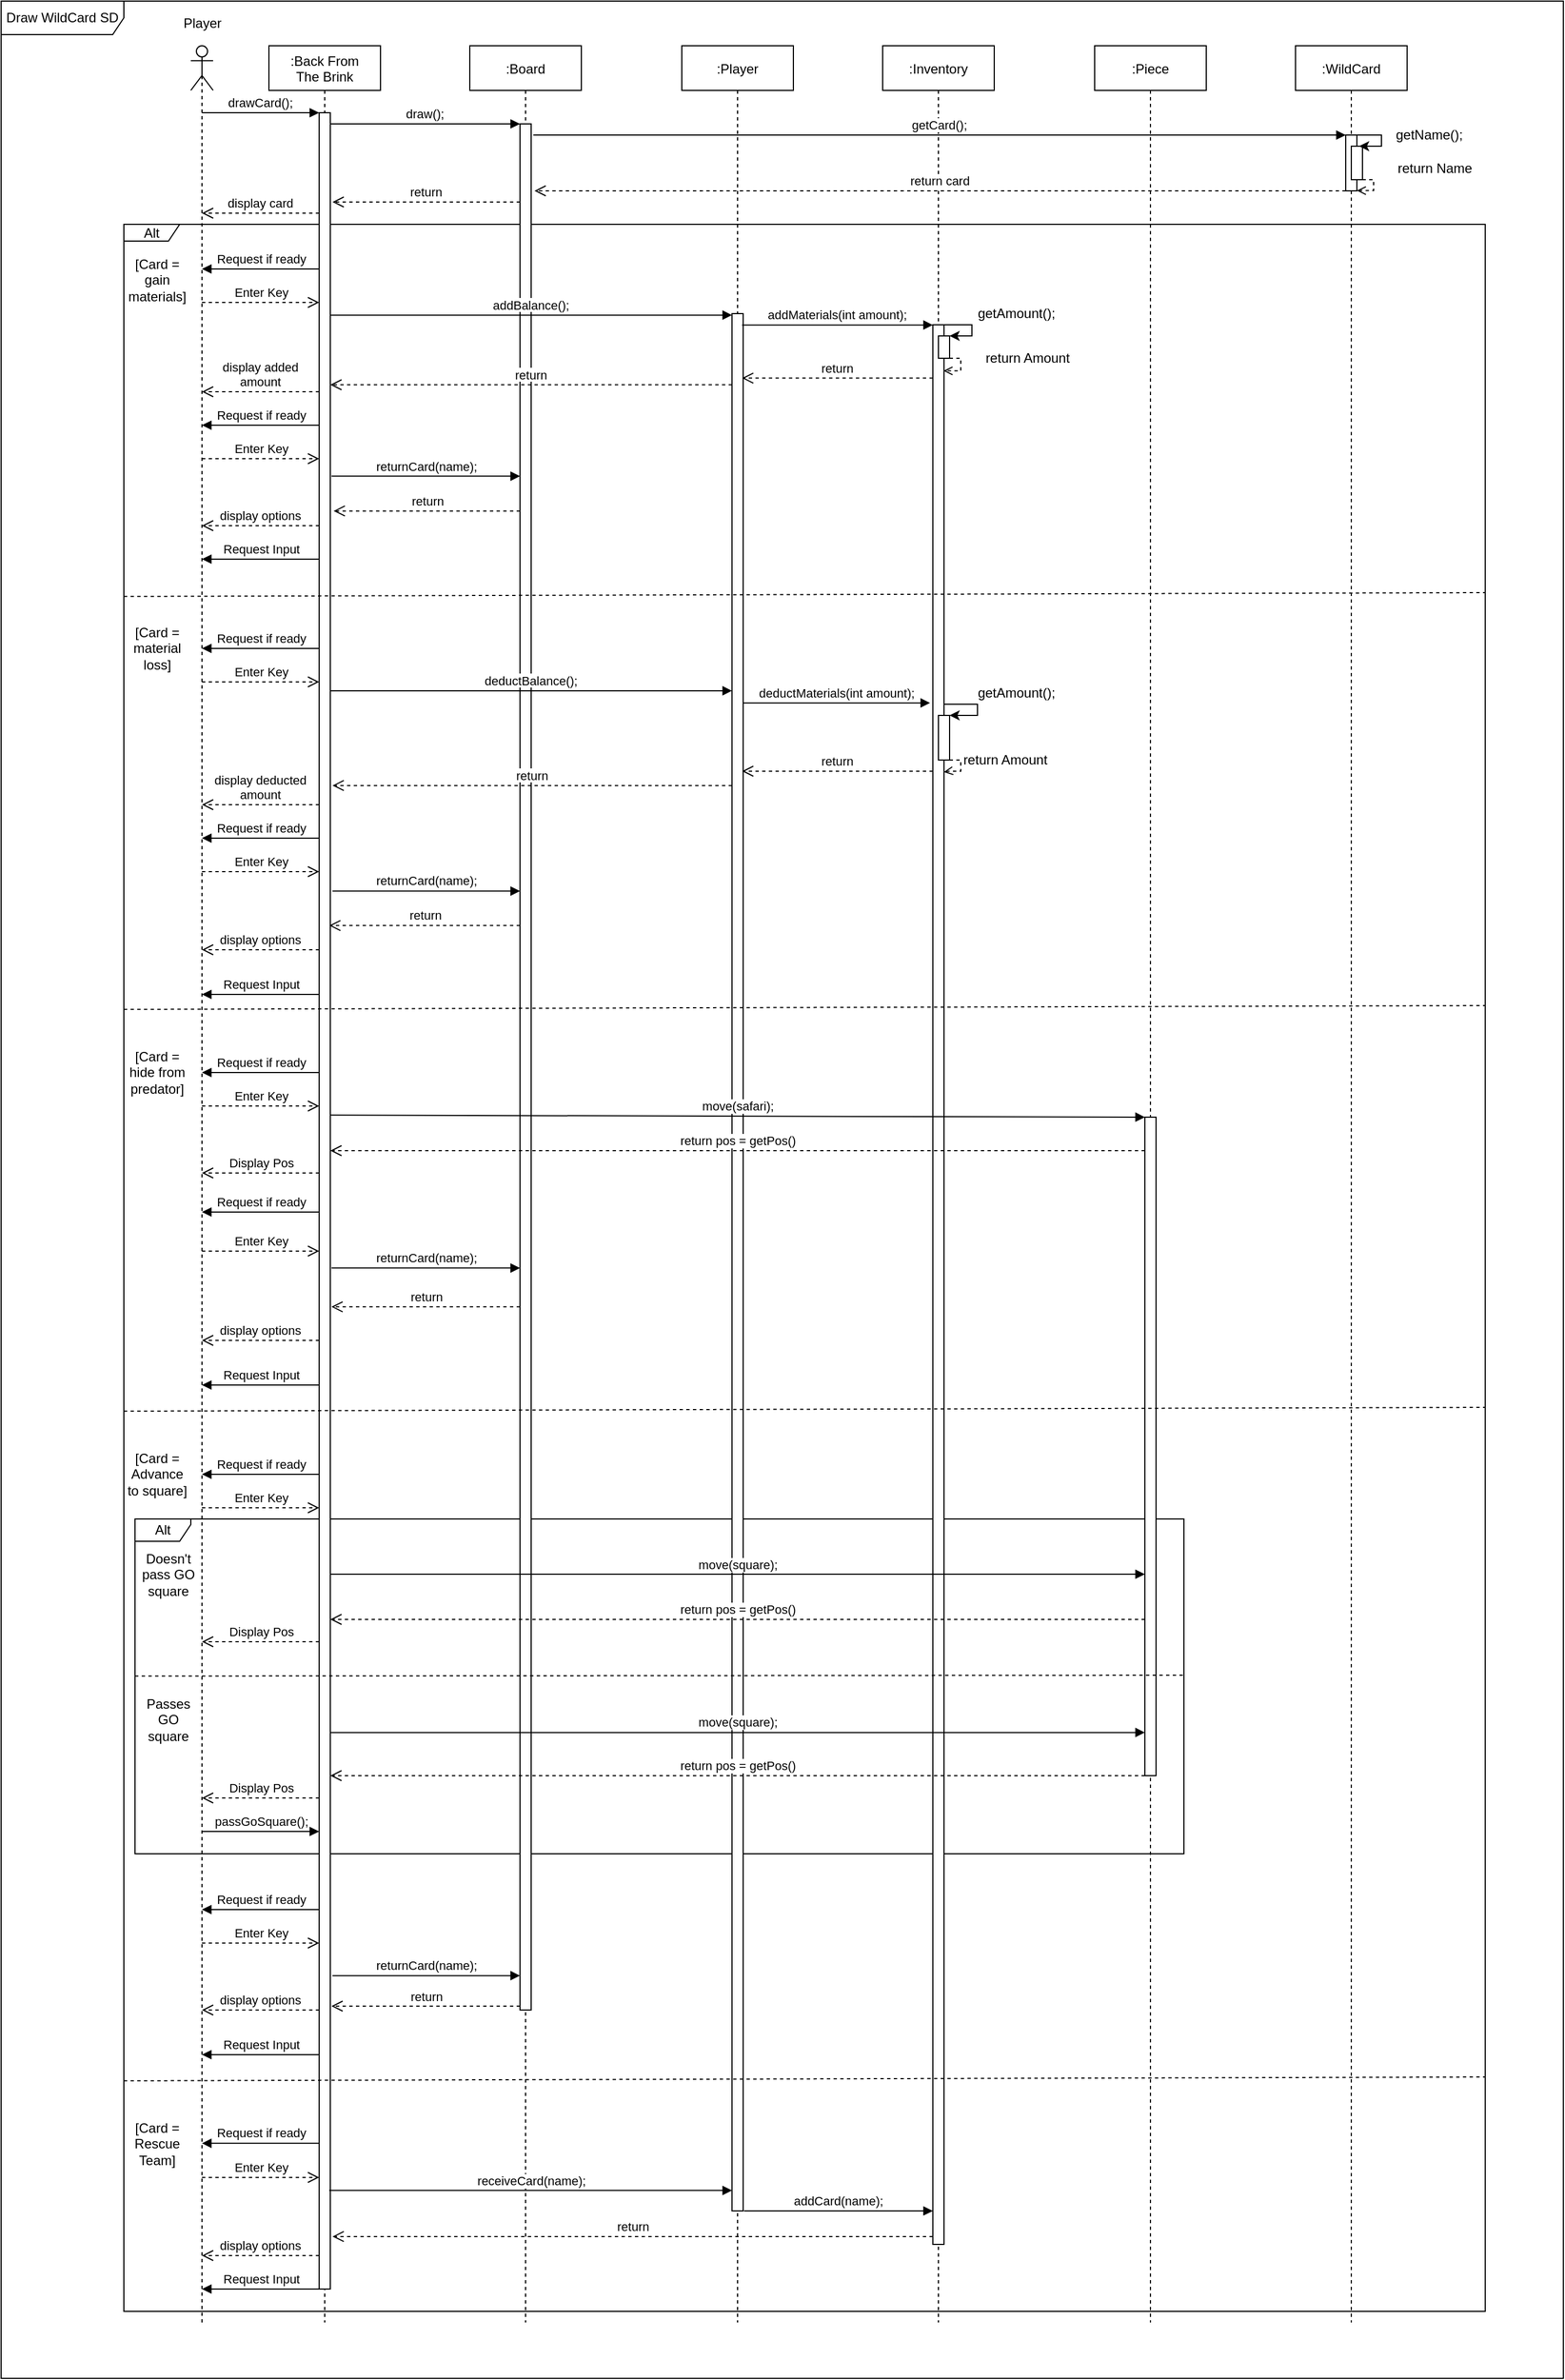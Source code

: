 <mxfile version="13.10.6" type="device"><diagram id="kgpKYQtTHZ0yAKxKKP6v" name="Page-1"><mxGraphModel dx="2272" dy="794" grid="1" gridSize="10" guides="1" tooltips="1" connect="1" arrows="1" fold="1" page="1" pageScale="1" pageWidth="850" pageHeight="1100" math="0" shadow="0"><root><mxCell id="0"/><mxCell id="1" parent="0"/><mxCell id="opA3NiEx491Cx7Dhyc8J-19" value="Alt" style="shape=umlFrame;whiteSpace=wrap;html=1;width=50;height=15;fixDash=0;" parent="1" vertex="1"><mxGeometry x="-10" y="240" width="1220" height="1870" as="geometry"/></mxCell><mxCell id="opA3NiEx491Cx7Dhyc8J-126" value="Alt" style="shape=umlFrame;whiteSpace=wrap;html=1;width=50;height=20;" parent="1" vertex="1"><mxGeometry y="1400" width="940" height="300" as="geometry"/></mxCell><mxCell id="3nuBFxr9cyL0pnOWT2aG-1" value=":Back From&#10;The Brink" style="shape=umlLifeline;perimeter=lifelinePerimeter;container=1;collapsible=0;recursiveResize=0;rounded=0;shadow=0;strokeWidth=1;" parent="1" vertex="1"><mxGeometry x="120" y="80" width="100" height="2040" as="geometry"/></mxCell><mxCell id="3nuBFxr9cyL0pnOWT2aG-2" value="" style="points=[];perimeter=orthogonalPerimeter;rounded=0;shadow=0;strokeWidth=1;" parent="3nuBFxr9cyL0pnOWT2aG-1" vertex="1"><mxGeometry x="45" y="60" width="10" height="1950" as="geometry"/></mxCell><mxCell id="3nuBFxr9cyL0pnOWT2aG-5" value=":Board" style="shape=umlLifeline;perimeter=lifelinePerimeter;container=1;collapsible=0;recursiveResize=0;rounded=0;shadow=0;strokeWidth=1;" parent="1" vertex="1"><mxGeometry x="300" y="80" width="100" height="2040" as="geometry"/></mxCell><mxCell id="3nuBFxr9cyL0pnOWT2aG-6" value="" style="points=[];perimeter=orthogonalPerimeter;rounded=0;shadow=0;strokeWidth=1;" parent="3nuBFxr9cyL0pnOWT2aG-5" vertex="1"><mxGeometry x="45" y="70" width="10" height="1690" as="geometry"/></mxCell><mxCell id="3nuBFxr9cyL0pnOWT2aG-8" value="draw();" style="verticalAlign=bottom;endArrow=block;entryX=0;entryY=0;shadow=0;strokeWidth=1;" parent="1" source="3nuBFxr9cyL0pnOWT2aG-2" target="3nuBFxr9cyL0pnOWT2aG-6" edge="1"><mxGeometry relative="1" as="geometry"><mxPoint x="275" y="160" as="sourcePoint"/></mxGeometry></mxCell><mxCell id="opA3NiEx491Cx7Dhyc8J-1" value="" style="shape=umlActor;verticalLabelPosition=bottom;verticalAlign=top;html=1;outlineConnect=0;" parent="1" vertex="1"><mxGeometry x="50" y="80" width="20" height="40" as="geometry"/></mxCell><mxCell id="opA3NiEx491Cx7Dhyc8J-2" value=":Player" style="shape=umlLifeline;perimeter=lifelinePerimeter;container=1;collapsible=0;recursiveResize=0;rounded=0;shadow=0;strokeWidth=1;" parent="1" vertex="1"><mxGeometry x="490" y="80" width="100" height="2040" as="geometry"/></mxCell><mxCell id="opA3NiEx491Cx7Dhyc8J-3" value="" style="points=[];perimeter=orthogonalPerimeter;rounded=0;shadow=0;strokeWidth=1;" parent="opA3NiEx491Cx7Dhyc8J-2" vertex="1"><mxGeometry x="45" y="240" width="10" height="1700" as="geometry"/></mxCell><mxCell id="opA3NiEx491Cx7Dhyc8J-4" value=":Inventory" style="shape=umlLifeline;perimeter=lifelinePerimeter;container=1;collapsible=0;recursiveResize=0;rounded=0;shadow=0;strokeWidth=1;" parent="1" vertex="1"><mxGeometry x="670" y="80" width="100" height="2040" as="geometry"/></mxCell><mxCell id="opA3NiEx491Cx7Dhyc8J-5" value="" style="points=[];perimeter=orthogonalPerimeter;rounded=0;shadow=0;strokeWidth=1;" parent="opA3NiEx491Cx7Dhyc8J-4" vertex="1"><mxGeometry x="45" y="250" width="10" height="1720" as="geometry"/></mxCell><mxCell id="opA3NiEx491Cx7Dhyc8J-6" value=":Piece" style="shape=umlLifeline;perimeter=lifelinePerimeter;container=1;collapsible=0;recursiveResize=0;rounded=0;shadow=0;strokeWidth=1;" parent="1" vertex="1"><mxGeometry x="860" y="80" width="100" height="2040" as="geometry"/></mxCell><mxCell id="opA3NiEx491Cx7Dhyc8J-7" value="" style="points=[];perimeter=orthogonalPerimeter;rounded=0;shadow=0;strokeWidth=1;" parent="opA3NiEx491Cx7Dhyc8J-6" vertex="1"><mxGeometry x="45" y="960" width="10" height="590" as="geometry"/></mxCell><mxCell id="opA3NiEx491Cx7Dhyc8J-8" value=":WildCard" style="shape=umlLifeline;perimeter=lifelinePerimeter;container=1;collapsible=0;recursiveResize=0;rounded=0;shadow=0;strokeWidth=1;" parent="1" vertex="1"><mxGeometry x="1040" y="80" width="100" height="2040" as="geometry"/></mxCell><mxCell id="opA3NiEx491Cx7Dhyc8J-9" value="" style="points=[];perimeter=orthogonalPerimeter;rounded=0;shadow=0;strokeWidth=1;" parent="opA3NiEx491Cx7Dhyc8J-8" vertex="1"><mxGeometry x="45" y="80" width="10" height="50" as="geometry"/></mxCell><mxCell id="opA3NiEx491Cx7Dhyc8J-110" value="" style="rounded=0;whiteSpace=wrap;html=1;" parent="opA3NiEx491Cx7Dhyc8J-8" vertex="1"><mxGeometry x="50" y="90" width="10" height="30" as="geometry"/></mxCell><mxCell id="opA3NiEx491Cx7Dhyc8J-10" value="" style="endArrow=none;dashed=1;html=1;entryX=0.5;entryY=0.5;entryDx=0;entryDy=0;entryPerimeter=0;" parent="1" target="opA3NiEx491Cx7Dhyc8J-1" edge="1"><mxGeometry width="50" height="50" relative="1" as="geometry"><mxPoint x="60" y="2120" as="sourcePoint"/><mxPoint x="80" y="200" as="targetPoint"/></mxGeometry></mxCell><mxCell id="opA3NiEx491Cx7Dhyc8J-12" value="drawCard();" style="verticalAlign=bottom;endArrow=block;shadow=0;strokeWidth=1;" parent="1" target="3nuBFxr9cyL0pnOWT2aG-2" edge="1"><mxGeometry relative="1" as="geometry"><mxPoint x="60" y="140.0" as="sourcePoint"/><mxPoint x="230" y="140.0" as="targetPoint"/></mxGeometry></mxCell><mxCell id="opA3NiEx491Cx7Dhyc8J-15" value="getCard();" style="verticalAlign=bottom;endArrow=block;shadow=0;strokeWidth=1;" parent="1" target="opA3NiEx491Cx7Dhyc8J-9" edge="1"><mxGeometry relative="1" as="geometry"><mxPoint x="357" y="160" as="sourcePoint"/><mxPoint x="530" y="160.0" as="targetPoint"/></mxGeometry></mxCell><mxCell id="opA3NiEx491Cx7Dhyc8J-16" value="return card" style="verticalAlign=bottom;endArrow=open;dashed=1;endSize=8;shadow=0;strokeWidth=1;" parent="1" source="opA3NiEx491Cx7Dhyc8J-9" edge="1"><mxGeometry relative="1" as="geometry"><mxPoint x="358" y="210" as="targetPoint"/><mxPoint x="1260" y="190" as="sourcePoint"/></mxGeometry></mxCell><mxCell id="opA3NiEx491Cx7Dhyc8J-17" value="return" style="verticalAlign=bottom;endArrow=open;dashed=1;endSize=8;shadow=0;strokeWidth=1;" parent="1" source="3nuBFxr9cyL0pnOWT2aG-6" edge="1"><mxGeometry relative="1" as="geometry"><mxPoint x="177" y="220" as="targetPoint"/><mxPoint x="350" y="210" as="sourcePoint"/></mxGeometry></mxCell><mxCell id="opA3NiEx491Cx7Dhyc8J-18" value="display card" style="verticalAlign=bottom;endArrow=open;dashed=1;endSize=8;shadow=0;strokeWidth=1;" parent="1" source="3nuBFxr9cyL0pnOWT2aG-2" edge="1"><mxGeometry relative="1" as="geometry"><mxPoint x="60" y="230" as="targetPoint"/><mxPoint x="230" y="222.96" as="sourcePoint"/></mxGeometry></mxCell><mxCell id="opA3NiEx491Cx7Dhyc8J-20" value="[Card = &lt;br&gt;gain materials]" style="text;html=1;strokeColor=none;fillColor=none;align=center;verticalAlign=middle;whiteSpace=wrap;rounded=0;" parent="1" vertex="1"><mxGeometry x="-10" y="280" width="60" height="20" as="geometry"/></mxCell><mxCell id="opA3NiEx491Cx7Dhyc8J-21" value="addBalance();" style="verticalAlign=bottom;endArrow=block;shadow=0;strokeWidth=1;exitX=1;exitY=0.093;exitDx=0;exitDy=0;exitPerimeter=0;" parent="1" source="3nuBFxr9cyL0pnOWT2aG-2" target="opA3NiEx491Cx7Dhyc8J-3" edge="1"><mxGeometry relative="1" as="geometry"><mxPoint x="180" y="320.0" as="sourcePoint"/><mxPoint x="1078" y="320.0" as="targetPoint"/></mxGeometry></mxCell><mxCell id="opA3NiEx491Cx7Dhyc8J-22" value="Request if ready" style="html=1;verticalAlign=bottom;endArrow=block;" parent="1" source="3nuBFxr9cyL0pnOWT2aG-2" edge="1"><mxGeometry width="80" relative="1" as="geometry"><mxPoint x="165" y="280" as="sourcePoint"/><mxPoint x="60" y="280" as="targetPoint"/><Array as="points"/></mxGeometry></mxCell><mxCell id="opA3NiEx491Cx7Dhyc8J-23" value="Enter Key" style="html=1;verticalAlign=bottom;endArrow=open;dashed=1;endSize=8;" parent="1" edge="1"><mxGeometry relative="1" as="geometry"><mxPoint x="60" y="310" as="sourcePoint"/><mxPoint x="165" y="310" as="targetPoint"/><Array as="points"/></mxGeometry></mxCell><mxCell id="opA3NiEx491Cx7Dhyc8J-24" value="addMaterials(int amount);" style="verticalAlign=bottom;endArrow=block;shadow=0;strokeWidth=1;exitX=0.9;exitY=0.006;exitDx=0;exitDy=0;exitPerimeter=0;" parent="1" source="opA3NiEx491Cx7Dhyc8J-3" target="opA3NiEx491Cx7Dhyc8J-5" edge="1"><mxGeometry relative="1" as="geometry"><mxPoint x="550" y="340.0" as="sourcePoint"/><mxPoint x="720" y="340.0" as="targetPoint"/></mxGeometry></mxCell><mxCell id="opA3NiEx491Cx7Dhyc8J-26" value="getAmount();" style="text;html=1;strokeColor=none;fillColor=none;align=center;verticalAlign=middle;whiteSpace=wrap;rounded=0;" parent="1" vertex="1"><mxGeometry x="770" y="310" width="40" height="20" as="geometry"/></mxCell><mxCell id="opA3NiEx491Cx7Dhyc8J-27" value="" style="rounded=0;whiteSpace=wrap;html=1;" parent="1" vertex="1"><mxGeometry x="720" y="340" width="10" height="20" as="geometry"/></mxCell><mxCell id="opA3NiEx491Cx7Dhyc8J-25" style="edgeStyle=orthogonalEdgeStyle;rounded=0;orthogonalLoop=1;jettySize=auto;html=1;entryX=1;entryY=0;entryDx=0;entryDy=0;" parent="1" target="opA3NiEx491Cx7Dhyc8J-27" edge="1"><mxGeometry relative="1" as="geometry"><Array as="points"><mxPoint x="750" y="330"/><mxPoint x="750" y="340"/></Array><mxPoint x="725" y="330" as="sourcePoint"/><mxPoint x="740" y="339" as="targetPoint"/></mxGeometry></mxCell><mxCell id="opA3NiEx491Cx7Dhyc8J-28" style="edgeStyle=orthogonalEdgeStyle;rounded=0;orthogonalLoop=1;jettySize=auto;html=1;dashed=1;entryX=0.955;entryY=0.024;entryDx=0;entryDy=0;entryPerimeter=0;endArrow=open;endFill=0;" parent="1" target="opA3NiEx491Cx7Dhyc8J-5" edge="1"><mxGeometry relative="1" as="geometry"><mxPoint x="730" y="360" as="sourcePoint"/><mxPoint x="730" y="372" as="targetPoint"/><Array as="points"><mxPoint x="740" y="360"/><mxPoint x="740" y="371"/></Array></mxGeometry></mxCell><mxCell id="opA3NiEx491Cx7Dhyc8J-29" value="return Amount" style="text;html=1;strokeColor=none;fillColor=none;align=center;verticalAlign=middle;whiteSpace=wrap;rounded=0;" parent="1" vertex="1"><mxGeometry x="760" y="350" width="80" height="20" as="geometry"/></mxCell><mxCell id="opA3NiEx491Cx7Dhyc8J-30" value="return" style="verticalAlign=bottom;endArrow=open;dashed=1;endSize=8;shadow=0;strokeWidth=1;entryX=0.9;entryY=0.034;entryDx=0;entryDy=0;entryPerimeter=0;" parent="1" source="opA3NiEx491Cx7Dhyc8J-5" target="opA3NiEx491Cx7Dhyc8J-3" edge="1"><mxGeometry relative="1" as="geometry"><mxPoint x="540" y="390" as="targetPoint"/><mxPoint x="708" y="390" as="sourcePoint"/></mxGeometry></mxCell><mxCell id="opA3NiEx491Cx7Dhyc8J-31" value="return" style="verticalAlign=bottom;endArrow=open;dashed=1;endSize=8;shadow=0;strokeWidth=1;entryX=1;entryY=0.125;entryDx=0;entryDy=0;entryPerimeter=0;" parent="1" source="opA3NiEx491Cx7Dhyc8J-3" target="3nuBFxr9cyL0pnOWT2aG-2" edge="1"><mxGeometry relative="1" as="geometry"><mxPoint x="530" y="400.23" as="targetPoint"/><mxPoint x="700.48" y="400.23" as="sourcePoint"/></mxGeometry></mxCell><mxCell id="opA3NiEx491Cx7Dhyc8J-32" value="display added&#10;amount" style="verticalAlign=bottom;endArrow=open;dashed=1;endSize=8;shadow=0;strokeWidth=1;" parent="1" source="3nuBFxr9cyL0pnOWT2aG-2" edge="1"><mxGeometry relative="1" as="geometry"><mxPoint x="60" y="390" as="targetPoint"/><mxPoint x="165" y="410" as="sourcePoint"/></mxGeometry></mxCell><mxCell id="opA3NiEx491Cx7Dhyc8J-33" value="Request if ready" style="html=1;verticalAlign=bottom;endArrow=block;" parent="1" source="3nuBFxr9cyL0pnOWT2aG-2" edge="1"><mxGeometry width="80" relative="1" as="geometry"><mxPoint x="165" y="440" as="sourcePoint"/><mxPoint x="60" y="420" as="targetPoint"/><Array as="points"/></mxGeometry></mxCell><mxCell id="opA3NiEx491Cx7Dhyc8J-34" value="Enter Key" style="html=1;verticalAlign=bottom;endArrow=open;dashed=1;endSize=8;" parent="1" target="3nuBFxr9cyL0pnOWT2aG-2" edge="1"><mxGeometry relative="1" as="geometry"><mxPoint x="60" y="450" as="sourcePoint"/><mxPoint x="165" y="470" as="targetPoint"/><Array as="points"/></mxGeometry></mxCell><mxCell id="opA3NiEx491Cx7Dhyc8J-35" value="returnCard(name);" style="html=1;verticalAlign=bottom;endArrow=block;exitX=1.1;exitY=0.167;exitDx=0;exitDy=0;exitPerimeter=0;" parent="1" source="3nuBFxr9cyL0pnOWT2aG-2" target="3nuBFxr9cyL0pnOWT2aG-6" edge="1"><mxGeometry width="80" relative="1" as="geometry"><mxPoint x="175" y="480" as="sourcePoint"/><mxPoint x="525" y="480" as="targetPoint"/><Array as="points"/></mxGeometry></mxCell><mxCell id="opA3NiEx491Cx7Dhyc8J-39" value="return" style="html=1;verticalAlign=bottom;endArrow=open;dashed=1;endSize=8;entryX=1.3;entryY=0.183;entryDx=0;entryDy=0;entryPerimeter=0;" parent="1" source="3nuBFxr9cyL0pnOWT2aG-6" target="3nuBFxr9cyL0pnOWT2aG-2" edge="1"><mxGeometry relative="1" as="geometry"><mxPoint x="175" y="530.0" as="targetPoint"/><mxPoint x="345.24" y="530.0" as="sourcePoint"/><Array as="points"/></mxGeometry></mxCell><mxCell id="opA3NiEx491Cx7Dhyc8J-40" value="display options" style="verticalAlign=bottom;endArrow=open;dashed=1;endSize=8;shadow=0;strokeWidth=1;" parent="1" source="3nuBFxr9cyL0pnOWT2aG-2" edge="1"><mxGeometry relative="1" as="geometry"><mxPoint x="60" y="510" as="targetPoint"/><mxPoint x="165" y="540" as="sourcePoint"/></mxGeometry></mxCell><mxCell id="opA3NiEx491Cx7Dhyc8J-41" value="Request Input" style="html=1;verticalAlign=bottom;endArrow=block;" parent="1" source="3nuBFxr9cyL0pnOWT2aG-2" edge="1"><mxGeometry width="80" relative="1" as="geometry"><mxPoint x="165" y="570" as="sourcePoint"/><mxPoint x="60" y="540" as="targetPoint"/><Array as="points"/></mxGeometry></mxCell><mxCell id="opA3NiEx491Cx7Dhyc8J-42" value="" style="html=1;verticalAlign=bottom;endArrow=none;dashed=1;endSize=8;endFill=0;exitX=-0.002;exitY=0.573;exitDx=0;exitDy=0;exitPerimeter=0;" parent="1" edge="1"><mxGeometry relative="1" as="geometry"><mxPoint x="-10" y="573.43" as="sourcePoint"/><mxPoint x="1210" y="570" as="targetPoint"/><Array as="points"/></mxGeometry></mxCell><mxCell id="opA3NiEx491Cx7Dhyc8J-43" value="[Card = material loss]" style="text;html=1;strokeColor=none;fillColor=none;align=center;verticalAlign=middle;whiteSpace=wrap;rounded=0;" parent="1" vertex="1"><mxGeometry x="-10" y="610" width="60" height="20" as="geometry"/></mxCell><mxCell id="opA3NiEx491Cx7Dhyc8J-44" value="Request if ready" style="html=1;verticalAlign=bottom;endArrow=block;" parent="1" edge="1"><mxGeometry width="80" relative="1" as="geometry"><mxPoint x="165" y="620" as="sourcePoint"/><mxPoint x="60" y="620" as="targetPoint"/><Array as="points"/></mxGeometry></mxCell><mxCell id="opA3NiEx491Cx7Dhyc8J-45" value="Enter Key" style="html=1;verticalAlign=bottom;endArrow=open;dashed=1;endSize=8;" parent="1" edge="1"><mxGeometry relative="1" as="geometry"><mxPoint x="60" y="650" as="sourcePoint"/><mxPoint x="165" y="650" as="targetPoint"/><Array as="points"/></mxGeometry></mxCell><mxCell id="opA3NiEx491Cx7Dhyc8J-46" value="deductBalance();" style="verticalAlign=bottom;endArrow=block;shadow=0;strokeWidth=1;exitX=1;exitY=0.258;exitDx=0;exitDy=0;exitPerimeter=0;" parent="1" edge="1"><mxGeometry relative="1" as="geometry"><mxPoint x="175" y="657.94" as="sourcePoint"/><mxPoint x="535" y="657.94" as="targetPoint"/></mxGeometry></mxCell><mxCell id="opA3NiEx491Cx7Dhyc8J-47" value="deductMaterials(int amount);" style="verticalAlign=bottom;endArrow=block;shadow=0;strokeWidth=1;entryX=-0.25;entryY=0.197;entryDx=0;entryDy=0;entryPerimeter=0;" parent="1" source="opA3NiEx491Cx7Dhyc8J-3" target="opA3NiEx491Cx7Dhyc8J-5" edge="1"><mxGeometry relative="1" as="geometry"><mxPoint x="548" y="787.56" as="sourcePoint"/><mxPoint x="715" y="787.56" as="targetPoint"/></mxGeometry></mxCell><mxCell id="opA3NiEx491Cx7Dhyc8J-49" value="" style="rounded=0;whiteSpace=wrap;html=1;" parent="1" vertex="1"><mxGeometry x="720" y="680" width="10" height="40" as="geometry"/></mxCell><mxCell id="opA3NiEx491Cx7Dhyc8J-50" value="getAmount();" style="text;html=1;strokeColor=none;fillColor=none;align=center;verticalAlign=middle;whiteSpace=wrap;rounded=0;" parent="1" vertex="1"><mxGeometry x="770" y="650" width="40" height="20" as="geometry"/></mxCell><mxCell id="opA3NiEx491Cx7Dhyc8J-51" style="edgeStyle=orthogonalEdgeStyle;rounded=0;orthogonalLoop=1;jettySize=auto;html=1;dashed=1;endArrow=open;endFill=0;entryX=0.982;entryY=0.233;entryDx=0;entryDy=0;entryPerimeter=0;" parent="1" target="opA3NiEx491Cx7Dhyc8J-5" edge="1"><mxGeometry relative="1" as="geometry"><mxPoint x="730" y="720" as="sourcePoint"/><mxPoint x="730" y="735" as="targetPoint"/><Array as="points"><mxPoint x="740" y="720"/><mxPoint x="740" y="730"/><mxPoint x="730" y="730"/></Array></mxGeometry></mxCell><mxCell id="opA3NiEx491Cx7Dhyc8J-52" value="return Amount" style="text;html=1;strokeColor=none;fillColor=none;align=center;verticalAlign=middle;whiteSpace=wrap;rounded=0;" parent="1" vertex="1"><mxGeometry x="740" y="710" width="80" height="20" as="geometry"/></mxCell><mxCell id="opA3NiEx491Cx7Dhyc8J-53" value="return" style="verticalAlign=bottom;endArrow=open;dashed=1;endSize=8;shadow=0;strokeWidth=1;" parent="1" source="opA3NiEx491Cx7Dhyc8J-5" edge="1"><mxGeometry relative="1" as="geometry"><mxPoint x="544" y="730" as="targetPoint"/><mxPoint x="715" y="841" as="sourcePoint"/></mxGeometry></mxCell><mxCell id="opA3NiEx491Cx7Dhyc8J-54" value="return" style="verticalAlign=bottom;endArrow=open;dashed=1;endSize=8;shadow=0;strokeWidth=1;entryX=1.2;entryY=0.302;entryDx=0;entryDy=0;entryPerimeter=0;" parent="1" edge="1"><mxGeometry relative="1" as="geometry"><mxPoint x="177" y="742.86" as="targetPoint"/><mxPoint x="535" y="742.86" as="sourcePoint"/></mxGeometry></mxCell><mxCell id="opA3NiEx491Cx7Dhyc8J-55" value="display deducted&#10;amount" style="verticalAlign=bottom;endArrow=open;dashed=1;endSize=8;shadow=0;strokeWidth=1;" parent="1" edge="1"><mxGeometry relative="1" as="geometry"><mxPoint x="60" y="760" as="targetPoint"/><mxPoint x="165" y="760" as="sourcePoint"/></mxGeometry></mxCell><mxCell id="opA3NiEx491Cx7Dhyc8J-56" value="Request if ready" style="html=1;verticalAlign=bottom;endArrow=block;" parent="1" edge="1"><mxGeometry width="80" relative="1" as="geometry"><mxPoint x="165" y="790" as="sourcePoint"/><mxPoint x="60" y="790" as="targetPoint"/><Array as="points"/></mxGeometry></mxCell><mxCell id="opA3NiEx491Cx7Dhyc8J-57" value="Enter Key" style="html=1;verticalAlign=bottom;endArrow=open;dashed=1;endSize=8;" parent="1" edge="1"><mxGeometry relative="1" as="geometry"><mxPoint x="60" y="820" as="sourcePoint"/><mxPoint x="165" y="820" as="targetPoint"/><Array as="points"/></mxGeometry></mxCell><mxCell id="opA3NiEx491Cx7Dhyc8J-58" value="returnCard(name);" style="html=1;verticalAlign=bottom;endArrow=block;exitX=1.1;exitY=0.526;exitDx=0;exitDy=0;exitPerimeter=0;" parent="1" edge="1"><mxGeometry width="80" relative="1" as="geometry"><mxPoint x="176" y="1175.18" as="sourcePoint"/><mxPoint x="345" y="1175.18" as="targetPoint"/><Array as="points"/></mxGeometry></mxCell><mxCell id="opA3NiEx491Cx7Dhyc8J-62" value="return" style="html=1;verticalAlign=bottom;endArrow=open;dashed=1;endSize=8;entryX=1.1;entryY=0.544;entryDx=0;entryDy=0;entryPerimeter=0;" parent="1" edge="1"><mxGeometry relative="1" as="geometry"><mxPoint x="176" y="1209.92" as="targetPoint"/><mxPoint x="345" y="1209.92" as="sourcePoint"/><Array as="points"/></mxGeometry></mxCell><mxCell id="opA3NiEx491Cx7Dhyc8J-63" value="display options" style="verticalAlign=bottom;endArrow=open;dashed=1;endSize=8;shadow=0;strokeWidth=1;" parent="1" edge="1"><mxGeometry relative="1" as="geometry"><mxPoint x="60" y="890" as="targetPoint"/><mxPoint x="165" y="890" as="sourcePoint"/></mxGeometry></mxCell><mxCell id="opA3NiEx491Cx7Dhyc8J-64" value="Request Input" style="html=1;verticalAlign=bottom;endArrow=block;" parent="1" edge="1"><mxGeometry width="80" relative="1" as="geometry"><mxPoint x="165" y="930" as="sourcePoint"/><mxPoint x="60" y="930" as="targetPoint"/><Array as="points"/></mxGeometry></mxCell><mxCell id="opA3NiEx491Cx7Dhyc8J-65" value="" style="html=1;verticalAlign=bottom;endArrow=none;dashed=1;endSize=8;endFill=0;exitX=-0.002;exitY=0.573;exitDx=0;exitDy=0;exitPerimeter=0;" parent="1" edge="1"><mxGeometry relative="1" as="geometry"><mxPoint x="-10" y="943.43" as="sourcePoint"/><mxPoint x="1210" y="940" as="targetPoint"/><Array as="points"/></mxGeometry></mxCell><mxCell id="opA3NiEx491Cx7Dhyc8J-66" value="[Card = hide from predator]" style="text;html=1;strokeColor=none;fillColor=none;align=center;verticalAlign=middle;whiteSpace=wrap;rounded=0;" parent="1" vertex="1"><mxGeometry x="-10" y="990" width="60" height="20" as="geometry"/></mxCell><mxCell id="opA3NiEx491Cx7Dhyc8J-68" value="Request if ready" style="html=1;verticalAlign=bottom;endArrow=block;" parent="1" edge="1"><mxGeometry width="80" relative="1" as="geometry"><mxPoint x="165" y="1000" as="sourcePoint"/><mxPoint x="60" y="1000" as="targetPoint"/><Array as="points"/></mxGeometry></mxCell><mxCell id="opA3NiEx491Cx7Dhyc8J-69" value="Enter Key" style="html=1;verticalAlign=bottom;endArrow=open;dashed=1;endSize=8;" parent="1" edge="1"><mxGeometry relative="1" as="geometry"><mxPoint x="60" y="1030" as="sourcePoint"/><mxPoint x="165" y="1030" as="targetPoint"/><Array as="points"/></mxGeometry></mxCell><mxCell id="opA3NiEx491Cx7Dhyc8J-70" value="move(safari);" style="html=1;verticalAlign=bottom;endArrow=block;exitX=1;exitY=0.455;exitDx=0;exitDy=0;exitPerimeter=0;" parent="1" target="opA3NiEx491Cx7Dhyc8J-7" edge="1"><mxGeometry width="80" relative="1" as="geometry"><mxPoint x="175" y="1038.15" as="sourcePoint"/><mxPoint x="739.5" y="1100" as="targetPoint"/><Array as="points"/></mxGeometry></mxCell><mxCell id="opA3NiEx491Cx7Dhyc8J-71" value="return pos = getPos()" style="html=1;verticalAlign=bottom;endArrow=open;dashed=1;endSize=8;" parent="1" source="opA3NiEx491Cx7Dhyc8J-7" edge="1"><mxGeometry relative="1" as="geometry"><mxPoint x="175" y="1070" as="targetPoint"/><mxPoint x="730.43" y="1130" as="sourcePoint"/><Array as="points"><mxPoint x="500" y="1070"/></Array></mxGeometry></mxCell><mxCell id="opA3NiEx491Cx7Dhyc8J-72" value="Display Pos" style="html=1;verticalAlign=bottom;endArrow=open;dashed=1;endSize=8;" parent="1" edge="1"><mxGeometry relative="1" as="geometry"><mxPoint x="60" y="1090" as="targetPoint"/><mxPoint x="165" y="1090" as="sourcePoint"/><Array as="points"/></mxGeometry></mxCell><mxCell id="opA3NiEx491Cx7Dhyc8J-73" value="Request if ready" style="html=1;verticalAlign=bottom;endArrow=block;" parent="1" edge="1"><mxGeometry width="80" relative="1" as="geometry"><mxPoint x="165" y="1125" as="sourcePoint"/><mxPoint x="60" y="1125" as="targetPoint"/><Array as="points"/></mxGeometry></mxCell><mxCell id="opA3NiEx491Cx7Dhyc8J-74" value="Enter Key" style="html=1;verticalAlign=bottom;endArrow=open;dashed=1;endSize=8;" parent="1" edge="1"><mxGeometry relative="1" as="geometry"><mxPoint x="60" y="1160" as="sourcePoint"/><mxPoint x="165" y="1160" as="targetPoint"/><Array as="points"/></mxGeometry></mxCell><mxCell id="opA3NiEx491Cx7Dhyc8J-75" value="returnCard(name);" style="html=1;verticalAlign=bottom;endArrow=block;exitX=1.2;exitY=0.351;exitDx=0;exitDy=0;exitPerimeter=0;" parent="1" edge="1"><mxGeometry width="80" relative="1" as="geometry"><mxPoint x="177" y="837.43" as="sourcePoint"/><mxPoint x="345" y="837.43" as="targetPoint"/><Array as="points"/></mxGeometry></mxCell><mxCell id="opA3NiEx491Cx7Dhyc8J-79" value="return" style="html=1;verticalAlign=bottom;endArrow=open;dashed=1;endSize=8;entryX=0.9;entryY=0.367;entryDx=0;entryDy=0;entryPerimeter=0;" parent="1" edge="1"><mxGeometry relative="1" as="geometry"><mxPoint x="174" y="868.31" as="targetPoint"/><mxPoint x="345" y="868.31" as="sourcePoint"/><Array as="points"/></mxGeometry></mxCell><mxCell id="opA3NiEx491Cx7Dhyc8J-80" value="display options" style="verticalAlign=bottom;endArrow=open;dashed=1;endSize=8;shadow=0;strokeWidth=1;" parent="1" edge="1"><mxGeometry relative="1" as="geometry"><mxPoint x="60" y="1240" as="targetPoint"/><mxPoint x="165" y="1240" as="sourcePoint"/></mxGeometry></mxCell><mxCell id="opA3NiEx491Cx7Dhyc8J-81" value="Request Input" style="html=1;verticalAlign=bottom;endArrow=block;" parent="1" edge="1"><mxGeometry width="80" relative="1" as="geometry"><mxPoint x="165" y="1280" as="sourcePoint"/><mxPoint x="60" y="1280" as="targetPoint"/><Array as="points"/></mxGeometry></mxCell><mxCell id="opA3NiEx491Cx7Dhyc8J-82" value="" style="html=1;verticalAlign=bottom;endArrow=none;dashed=1;endSize=8;endFill=0;exitX=-0.002;exitY=0.573;exitDx=0;exitDy=0;exitPerimeter=0;" parent="1" edge="1"><mxGeometry relative="1" as="geometry"><mxPoint x="-10" y="1303.43" as="sourcePoint"/><mxPoint x="1210" y="1300" as="targetPoint"/><Array as="points"/></mxGeometry></mxCell><mxCell id="opA3NiEx491Cx7Dhyc8J-84" value="[Card = Advance to square]" style="text;html=1;strokeColor=none;fillColor=none;align=center;verticalAlign=middle;whiteSpace=wrap;rounded=0;" parent="1" vertex="1"><mxGeometry x="-10" y="1350" width="60" height="20" as="geometry"/></mxCell><mxCell id="opA3NiEx491Cx7Dhyc8J-85" value="Request if ready" style="html=1;verticalAlign=bottom;endArrow=block;" parent="1" edge="1"><mxGeometry width="80" relative="1" as="geometry"><mxPoint x="165" y="1360" as="sourcePoint"/><mxPoint x="60" y="1360" as="targetPoint"/><Array as="points"/></mxGeometry></mxCell><mxCell id="opA3NiEx491Cx7Dhyc8J-86" value="Enter Key" style="html=1;verticalAlign=bottom;endArrow=open;dashed=1;endSize=8;" parent="1" edge="1"><mxGeometry relative="1" as="geometry"><mxPoint x="60" y="1390" as="sourcePoint"/><mxPoint x="165" y="1390" as="targetPoint"/><Array as="points"/></mxGeometry></mxCell><mxCell id="opA3NiEx491Cx7Dhyc8J-87" value="move(square);" style="html=1;verticalAlign=bottom;endArrow=block;" parent="1" target="opA3NiEx491Cx7Dhyc8J-7" edge="1"><mxGeometry width="80" relative="1" as="geometry"><mxPoint x="175" y="1449.5" as="sourcePoint"/><mxPoint x="1075" y="1449.5" as="targetPoint"/><Array as="points"><mxPoint x="450.68" y="1449.5"/></Array></mxGeometry></mxCell><mxCell id="opA3NiEx491Cx7Dhyc8J-88" value="return pos = getPos()" style="html=1;verticalAlign=bottom;endArrow=open;dashed=1;endSize=8;" parent="1" source="opA3NiEx491Cx7Dhyc8J-7" edge="1"><mxGeometry relative="1" as="geometry"><mxPoint x="175" y="1630" as="targetPoint"/><mxPoint x="1075" y="1630" as="sourcePoint"/><Array as="points"><mxPoint x="480.93" y="1630"/></Array></mxGeometry></mxCell><mxCell id="opA3NiEx491Cx7Dhyc8J-89" value="Display Pos" style="html=1;verticalAlign=bottom;endArrow=open;dashed=1;endSize=8;" parent="1" edge="1"><mxGeometry relative="1" as="geometry"><mxPoint x="60" y="1650" as="targetPoint"/><mxPoint x="165" y="1650" as="sourcePoint"/><Array as="points"/></mxGeometry></mxCell><mxCell id="opA3NiEx491Cx7Dhyc8J-90" value="Request if ready" style="html=1;verticalAlign=bottom;endArrow=block;" parent="1" edge="1"><mxGeometry width="80" relative="1" as="geometry"><mxPoint x="165" y="1750.0" as="sourcePoint"/><mxPoint x="60" y="1750.0" as="targetPoint"/><Array as="points"><mxPoint x="141" y="1750"/></Array></mxGeometry></mxCell><mxCell id="opA3NiEx491Cx7Dhyc8J-91" value="Enter Key" style="html=1;verticalAlign=bottom;endArrow=open;dashed=1;endSize=8;" parent="1" edge="1"><mxGeometry relative="1" as="geometry"><mxPoint x="60" y="1780.0" as="sourcePoint"/><mxPoint x="165" y="1780.0" as="targetPoint"/><Array as="points"/></mxGeometry></mxCell><mxCell id="opA3NiEx491Cx7Dhyc8J-92" value="returnCard(name);" style="html=1;verticalAlign=bottom;endArrow=block;exitX=1.2;exitY=0.856;exitDx=0;exitDy=0;exitPerimeter=0;" parent="1" source="3nuBFxr9cyL0pnOWT2aG-2" target="3nuBFxr9cyL0pnOWT2aG-6" edge="1"><mxGeometry width="80" relative="1" as="geometry"><mxPoint x="176" y="1800" as="sourcePoint"/><mxPoint x="345" y="1800" as="targetPoint"/><Array as="points"/></mxGeometry></mxCell><mxCell id="opA3NiEx491Cx7Dhyc8J-96" value="return" style="html=1;verticalAlign=bottom;endArrow=open;dashed=1;endSize=8;entryX=1.1;entryY=0.87;entryDx=0;entryDy=0;entryPerimeter=0;" parent="1" source="3nuBFxr9cyL0pnOWT2aG-6" target="3nuBFxr9cyL0pnOWT2aG-2" edge="1"><mxGeometry relative="1" as="geometry"><mxPoint x="176" y="1840" as="targetPoint"/><mxPoint x="345" y="1840" as="sourcePoint"/><Array as="points"/></mxGeometry></mxCell><mxCell id="opA3NiEx491Cx7Dhyc8J-97" value="display options" style="verticalAlign=bottom;endArrow=open;dashed=1;endSize=8;shadow=0;strokeWidth=1;" parent="1" source="3nuBFxr9cyL0pnOWT2aG-2" edge="1"><mxGeometry relative="1" as="geometry"><mxPoint x="60" y="1840" as="targetPoint"/><mxPoint x="165" y="1860.0" as="sourcePoint"/></mxGeometry></mxCell><mxCell id="opA3NiEx491Cx7Dhyc8J-98" value="Request Input" style="html=1;verticalAlign=bottom;endArrow=block;" parent="1" source="3nuBFxr9cyL0pnOWT2aG-2" edge="1"><mxGeometry width="80" relative="1" as="geometry"><mxPoint x="165" y="1890.0" as="sourcePoint"/><mxPoint x="60" y="1880" as="targetPoint"/><Array as="points"/></mxGeometry></mxCell><mxCell id="opA3NiEx491Cx7Dhyc8J-99" value="" style="html=1;verticalAlign=bottom;endArrow=none;dashed=1;endSize=8;endFill=0;exitX=-0.002;exitY=0.573;exitDx=0;exitDy=0;exitPerimeter=0;" parent="1" edge="1"><mxGeometry relative="1" as="geometry"><mxPoint x="-10" y="1903.43" as="sourcePoint"/><mxPoint x="1210" y="1900" as="targetPoint"/><Array as="points"/></mxGeometry></mxCell><mxCell id="opA3NiEx491Cx7Dhyc8J-100" value="[Card = Rescue Team]" style="text;html=1;strokeColor=none;fillColor=none;align=center;verticalAlign=middle;whiteSpace=wrap;rounded=0;" parent="1" vertex="1"><mxGeometry x="-10" y="1950" width="60" height="20" as="geometry"/></mxCell><mxCell id="opA3NiEx491Cx7Dhyc8J-101" value="Request if ready" style="html=1;verticalAlign=bottom;endArrow=block;" parent="1" edge="1"><mxGeometry width="80" relative="1" as="geometry"><mxPoint x="165.0" y="1959.41" as="sourcePoint"/><mxPoint x="60.0" y="1959.41" as="targetPoint"/><Array as="points"><mxPoint x="141" y="1959.41"/></Array></mxGeometry></mxCell><mxCell id="opA3NiEx491Cx7Dhyc8J-102" value="Enter Key" style="html=1;verticalAlign=bottom;endArrow=open;dashed=1;endSize=8;" parent="1" edge="1"><mxGeometry relative="1" as="geometry"><mxPoint x="60.0" y="1990" as="sourcePoint"/><mxPoint x="165.0" y="1990" as="targetPoint"/><Array as="points"/></mxGeometry></mxCell><mxCell id="opA3NiEx491Cx7Dhyc8J-103" value="receiveCard(name);" style="html=1;verticalAlign=bottom;endArrow=block;exitX=0.9;exitY=0.655;exitDx=0;exitDy=0;exitPerimeter=0;" parent="1" target="opA3NiEx491Cx7Dhyc8J-3" edge="1"><mxGeometry width="80" relative="1" as="geometry"><mxPoint x="174" y="2001.65" as="sourcePoint"/><mxPoint x="705" y="2001.65" as="targetPoint"/><Array as="points"/></mxGeometry></mxCell><mxCell id="opA3NiEx491Cx7Dhyc8J-108" value="addCard(name);" style="html=1;verticalAlign=bottom;endArrow=block;exitX=1.083;exitY=1;exitDx=0;exitDy=0;exitPerimeter=0;" parent="1" source="opA3NiEx491Cx7Dhyc8J-3" target="opA3NiEx491Cx7Dhyc8J-5" edge="1"><mxGeometry width="80" relative="1" as="geometry"><mxPoint x="550" y="2020.0" as="sourcePoint"/><mxPoint x="720" y="2020.0" as="targetPoint"/><Array as="points"/></mxGeometry></mxCell><mxCell id="opA3NiEx491Cx7Dhyc8J-111" style="edgeStyle=orthogonalEdgeStyle;rounded=0;orthogonalLoop=1;jettySize=auto;html=1;entryX=1;entryY=0;entryDx=0;entryDy=0;" parent="1" edge="1"><mxGeometry relative="1" as="geometry"><Array as="points"><mxPoint x="1117" y="160"/><mxPoint x="1117" y="170"/></Array><mxPoint x="1092" y="160" as="sourcePoint"/><mxPoint x="1097" y="170" as="targetPoint"/></mxGeometry></mxCell><mxCell id="opA3NiEx491Cx7Dhyc8J-113" style="edgeStyle=orthogonalEdgeStyle;rounded=0;orthogonalLoop=1;jettySize=auto;html=1;dashed=1;endArrow=open;endFill=0;entryX=0.998;entryY=0.996;entryDx=0;entryDy=0;entryPerimeter=0;" parent="1" target="opA3NiEx491Cx7Dhyc8J-9" edge="1"><mxGeometry relative="1" as="geometry"><mxPoint x="1100" y="200" as="sourcePoint"/><mxPoint x="1100" y="210" as="targetPoint"/><Array as="points"><mxPoint x="1110" y="200"/><mxPoint x="1110" y="210"/></Array></mxGeometry></mxCell><mxCell id="opA3NiEx491Cx7Dhyc8J-114" value="return Name" style="text;html=1;strokeColor=none;fillColor=none;align=center;verticalAlign=middle;whiteSpace=wrap;rounded=0;" parent="1" vertex="1"><mxGeometry x="1130" y="180" width="70" height="20" as="geometry"/></mxCell><mxCell id="opA3NiEx491Cx7Dhyc8J-117" value="getName();" style="text;html=1;strokeColor=none;fillColor=none;align=center;verticalAlign=middle;whiteSpace=wrap;rounded=0;" parent="1" vertex="1"><mxGeometry x="1140" y="150" width="40" height="20" as="geometry"/></mxCell><mxCell id="opA3NiEx491Cx7Dhyc8J-123" value="return" style="html=1;verticalAlign=bottom;endArrow=open;dashed=1;endSize=8;entryX=1.2;entryY=0.672;entryDx=0;entryDy=0;entryPerimeter=0;" parent="1" edge="1"><mxGeometry relative="1" as="geometry"><mxPoint x="177" y="2042.96" as="targetPoint"/><mxPoint x="715" y="2042.96" as="sourcePoint"/><Array as="points"/></mxGeometry></mxCell><mxCell id="opA3NiEx491Cx7Dhyc8J-124" value="display options" style="verticalAlign=bottom;endArrow=open;dashed=1;endSize=8;shadow=0;strokeWidth=1;" parent="1" edge="1"><mxGeometry relative="1" as="geometry"><mxPoint x="60" y="2060" as="targetPoint"/><mxPoint x="165" y="2060" as="sourcePoint"/></mxGeometry></mxCell><mxCell id="opA3NiEx491Cx7Dhyc8J-125" value="Request Input" style="html=1;verticalAlign=bottom;endArrow=block;" parent="1" edge="1"><mxGeometry width="80" relative="1" as="geometry"><mxPoint x="165" y="2090" as="sourcePoint"/><mxPoint x="60" y="2090" as="targetPoint"/><Array as="points"><mxPoint x="141" y="2090"/></Array></mxGeometry></mxCell><mxCell id="opA3NiEx491Cx7Dhyc8J-127" value="Doesn't pass GO square" style="text;html=1;strokeColor=none;fillColor=none;align=center;verticalAlign=middle;whiteSpace=wrap;rounded=0;" parent="1" vertex="1"><mxGeometry y="1440" width="60" height="20" as="geometry"/></mxCell><mxCell id="opA3NiEx491Cx7Dhyc8J-129" value="Passes GO square" style="text;html=1;strokeColor=none;fillColor=none;align=center;verticalAlign=middle;whiteSpace=wrap;rounded=0;" parent="1" vertex="1"><mxGeometry y="1570" width="60" height="20" as="geometry"/></mxCell><mxCell id="opA3NiEx491Cx7Dhyc8J-130" value="move(square);" style="html=1;verticalAlign=bottom;endArrow=block;exitX=1;exitY=0.752;exitDx=0;exitDy=0;exitPerimeter=0;" parent="1" target="opA3NiEx491Cx7Dhyc8J-7" edge="1"><mxGeometry width="80" relative="1" as="geometry"><mxPoint x="175" y="1591.36" as="sourcePoint"/><mxPoint x="1075" y="1591.36" as="targetPoint"/><Array as="points"/></mxGeometry></mxCell><mxCell id="opA3NiEx491Cx7Dhyc8J-131" value="passGoSquare();" style="html=1;verticalAlign=bottom;endArrow=block;" parent="1" edge="1"><mxGeometry width="80" relative="1" as="geometry"><mxPoint x="60" y="1680" as="sourcePoint"/><mxPoint x="165" y="1680" as="targetPoint"/><Array as="points"/></mxGeometry></mxCell><mxCell id="opA3NiEx491Cx7Dhyc8J-133" value="return pos = getPos()" style="html=1;verticalAlign=bottom;endArrow=open;dashed=1;endSize=8;" parent="1" source="opA3NiEx491Cx7Dhyc8J-7" edge="1"><mxGeometry relative="1" as="geometry"><mxPoint x="175" y="1490" as="targetPoint"/><mxPoint x="1075" y="1490" as="sourcePoint"/><Array as="points"><mxPoint x="480.93" y="1490"/></Array></mxGeometry></mxCell><mxCell id="opA3NiEx491Cx7Dhyc8J-134" value="Display Pos" style="html=1;verticalAlign=bottom;endArrow=open;dashed=1;endSize=8;" parent="1" edge="1"><mxGeometry relative="1" as="geometry"><mxPoint x="60" y="1510" as="targetPoint"/><mxPoint x="165" y="1510" as="sourcePoint"/><Array as="points"/></mxGeometry></mxCell><mxCell id="opA3NiEx491Cx7Dhyc8J-136" value="" style="endArrow=none;dashed=1;html=1;exitX=0.002;exitY=0.544;exitDx=0;exitDy=0;exitPerimeter=0;" parent="1" edge="1"><mxGeometry width="50" height="50" relative="1" as="geometry"><mxPoint x="-1.137e-13" y="1540.78" as="sourcePoint"/><mxPoint x="940" y="1540" as="targetPoint"/></mxGeometry></mxCell><mxCell id="opA3NiEx491Cx7Dhyc8J-138" style="edgeStyle=orthogonalEdgeStyle;rounded=0;orthogonalLoop=1;jettySize=auto;html=1;entryX=1;entryY=0;entryDx=0;entryDy=0;" parent="1" target="opA3NiEx491Cx7Dhyc8J-49" edge="1"><mxGeometry relative="1" as="geometry"><Array as="points"><mxPoint x="755" y="670"/><mxPoint x="755" y="680"/></Array><mxPoint x="725" y="670" as="sourcePoint"/><mxPoint x="735" y="680" as="targetPoint"/></mxGeometry></mxCell><mxCell id="opA3NiEx491Cx7Dhyc8J-139" value="Player" style="text;html=1;align=center;verticalAlign=middle;resizable=0;points=[];autosize=1;" parent="1" vertex="1"><mxGeometry x="35" y="50" width="50" height="20" as="geometry"/></mxCell><mxCell id="TVDop871obD6p1Mdho00-1" value="Draw WildCard SD" style="shape=umlFrame;whiteSpace=wrap;html=1;width=110;height=30;" vertex="1" parent="1"><mxGeometry x="-120" y="40" width="1400" height="2130" as="geometry"/></mxCell></root></mxGraphModel></diagram></mxfile>